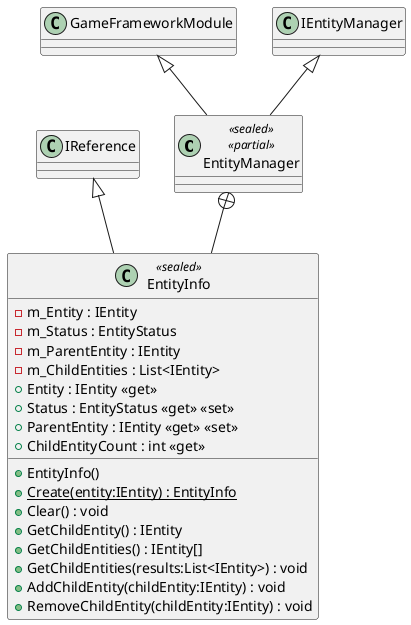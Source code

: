 @startuml
class EntityManager <<sealed>> <<partial>> {
}
class EntityInfo <<sealed>> {
    - m_Entity : IEntity
    - m_Status : EntityStatus
    - m_ParentEntity : IEntity
    - m_ChildEntities : List<IEntity>
    + EntityInfo()
    + Entity : IEntity <<get>>
    + Status : EntityStatus <<get>> <<set>>
    + ParentEntity : IEntity <<get>> <<set>>
    + ChildEntityCount : int <<get>>
    + {static} Create(entity:IEntity) : EntityInfo
    + Clear() : void
    + GetChildEntity() : IEntity
    + GetChildEntities() : IEntity[]
    + GetChildEntities(results:List<IEntity>) : void
    + AddChildEntity(childEntity:IEntity) : void
    + RemoveChildEntity(childEntity:IEntity) : void
}
GameFrameworkModule <|-- EntityManager
IEntityManager <|-- EntityManager
EntityManager +-- EntityInfo
IReference <|-- EntityInfo
@enduml
